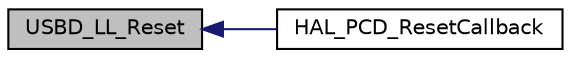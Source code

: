 digraph "USBD_LL_Reset"
{
  edge [fontname="Helvetica",fontsize="10",labelfontname="Helvetica",labelfontsize="10"];
  node [fontname="Helvetica",fontsize="10",shape=record];
  rankdir="LR";
  Node116 [label="USBD_LL_Reset",height=0.2,width=0.4,color="black", fillcolor="grey75", style="filled", fontcolor="black"];
  Node116 -> Node117 [dir="back",color="midnightblue",fontsize="10",style="solid",fontname="Helvetica"];
  Node117 [label="HAL_PCD_ResetCallback",height=0.2,width=0.4,color="black", fillcolor="white", style="filled",URL="$group___p_c_d___exported___functions___group2.html#gaf4fbef977092aa525c6b1668ffbec77b",tooltip="Reset callback. "];
}
